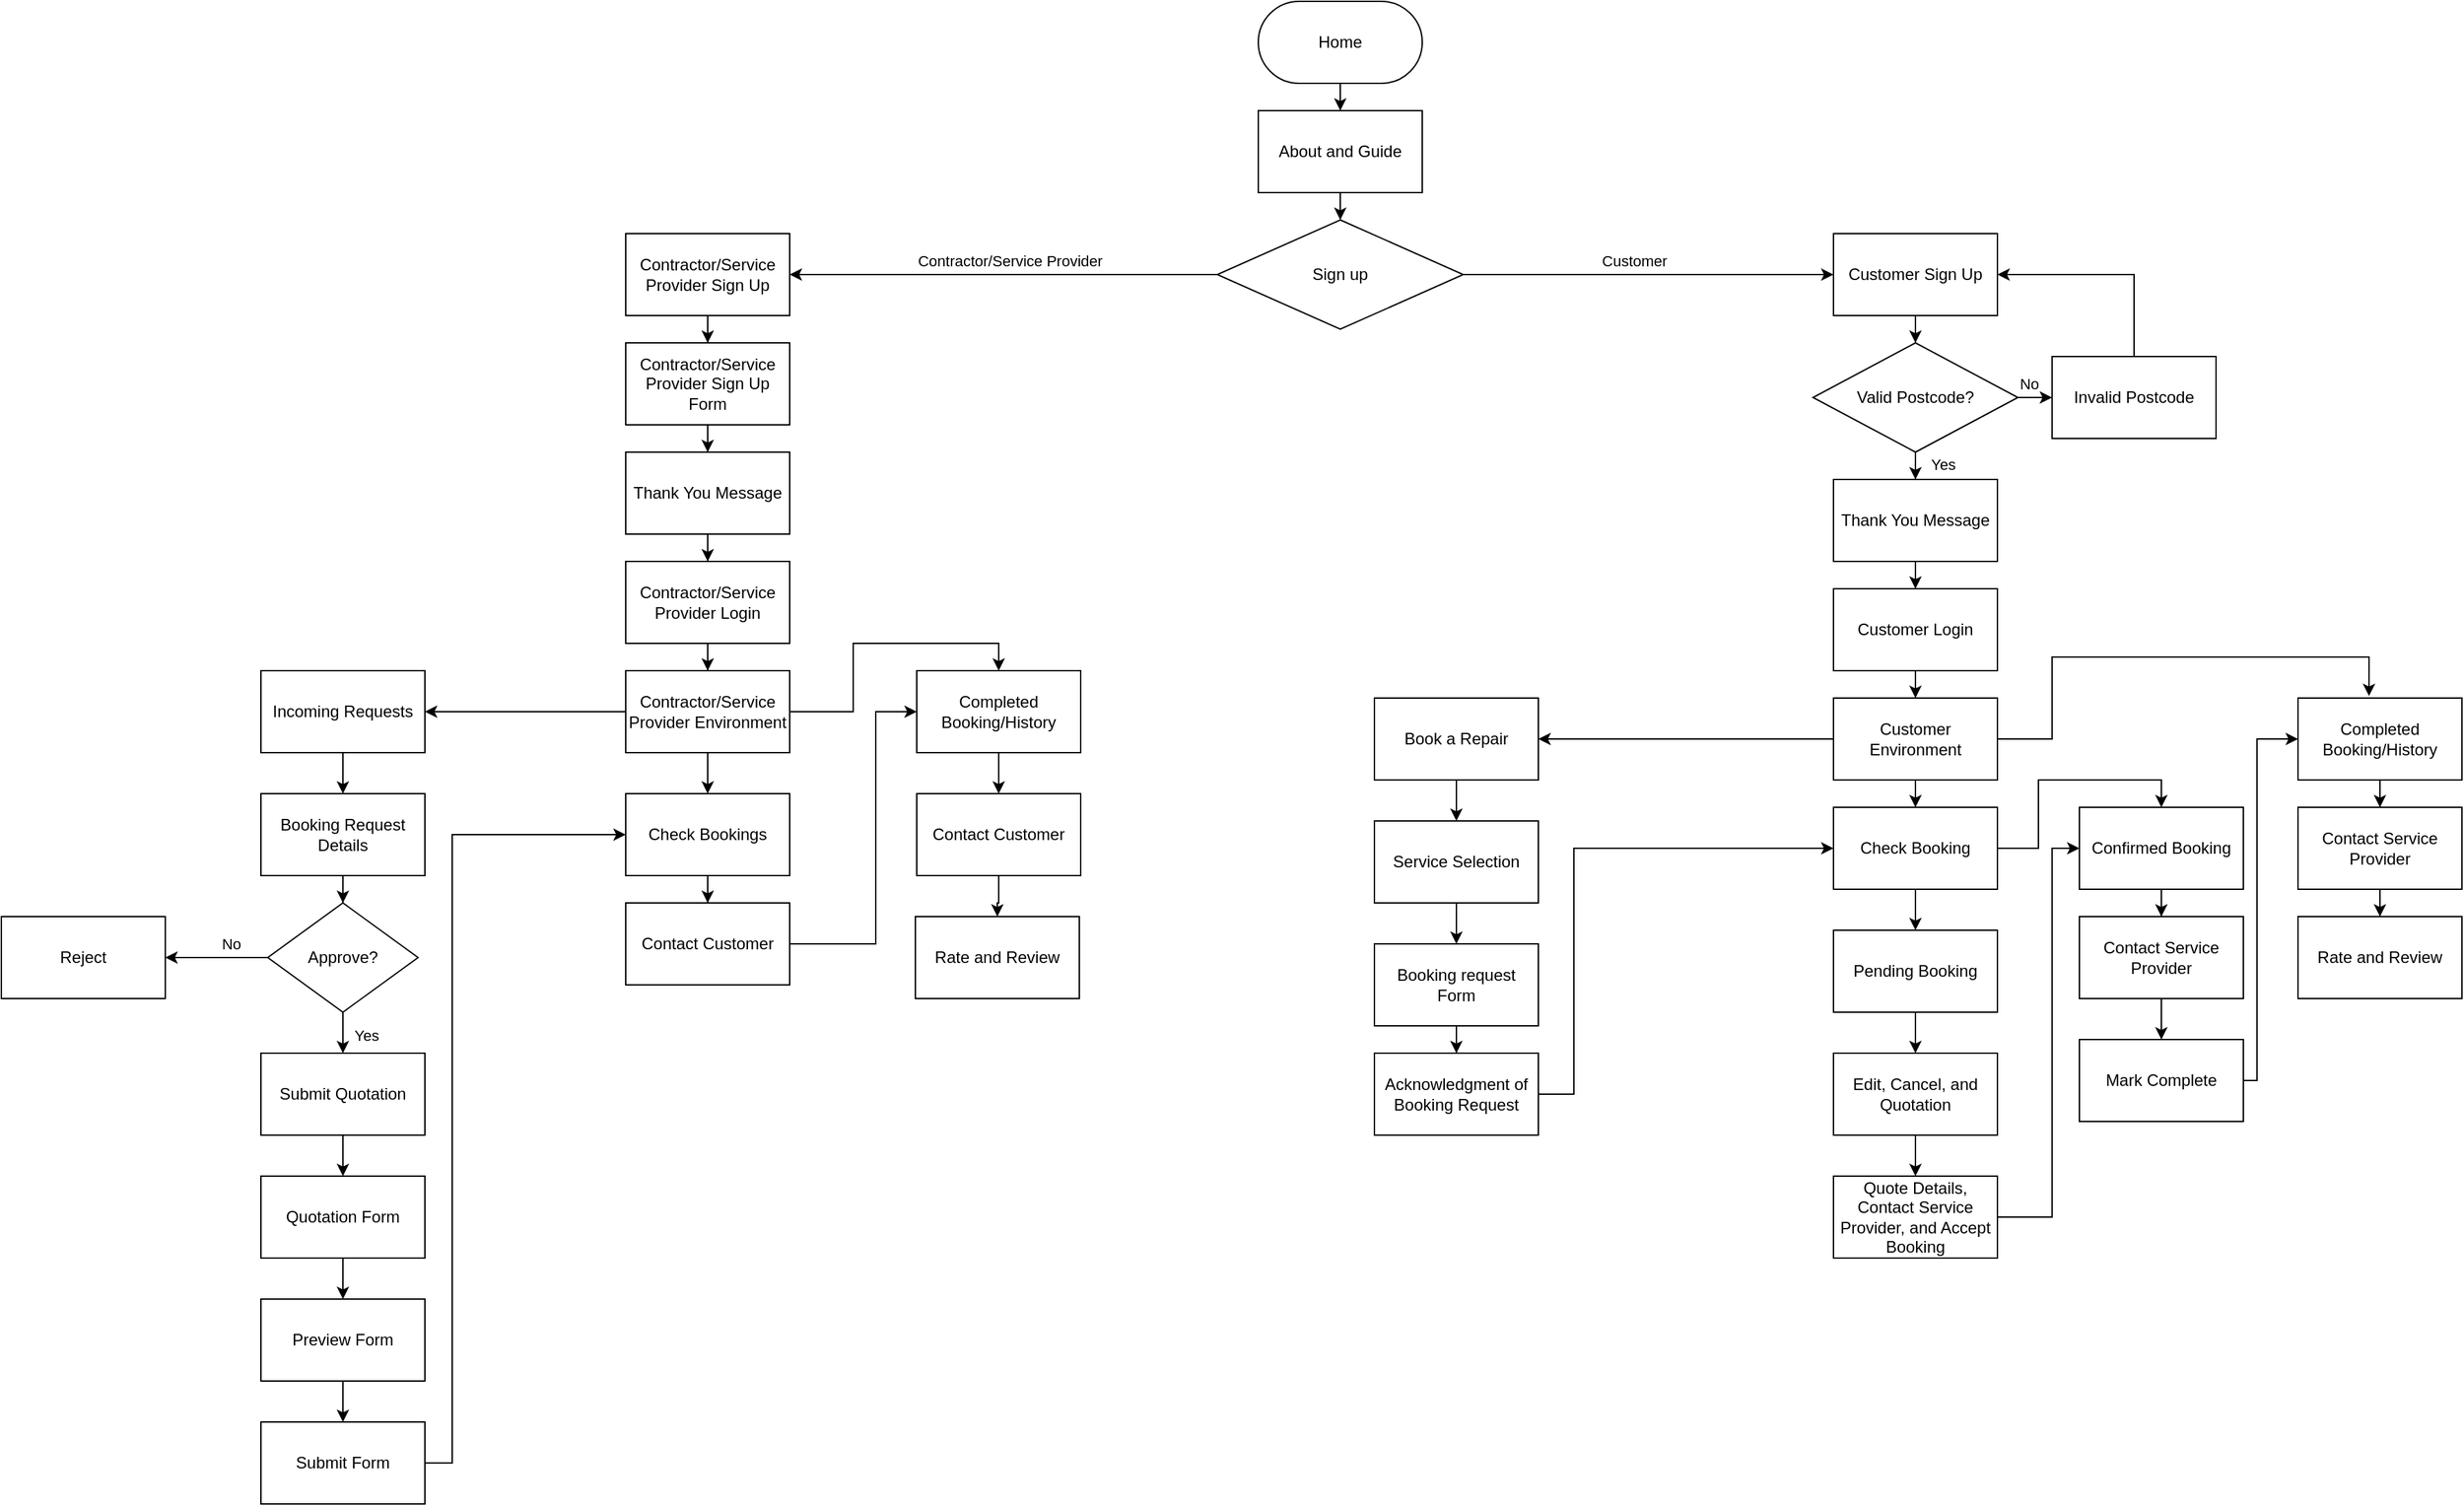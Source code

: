 <mxfile version="22.0.4" type="github">
  <diagram name="Page-1" id="cxr4IXXQh9mtF4aa7LyZ">
    <mxGraphModel dx="4102" dy="1460" grid="1" gridSize="10" guides="1" tooltips="1" connect="1" arrows="1" fold="1" page="1" pageScale="1" pageWidth="1169" pageHeight="827" math="0" shadow="0">
      <root>
        <mxCell id="0" />
        <mxCell id="1" parent="0" />
        <mxCell id="fTW8L56yJX8OQJh3ZYJy-2" value="Home" style="rounded=1;whiteSpace=wrap;html=1;arcSize=50;" vertex="1" parent="1">
          <mxGeometry x="510" y="20" width="120" height="60" as="geometry" />
        </mxCell>
        <mxCell id="fTW8L56yJX8OQJh3ZYJy-3" value="About and Guide" style="rounded=0;whiteSpace=wrap;html=1;" vertex="1" parent="1">
          <mxGeometry x="510" y="100" width="120" height="60" as="geometry" />
        </mxCell>
        <mxCell id="fTW8L56yJX8OQJh3ZYJy-4" value="Sign up" style="rhombus;whiteSpace=wrap;html=1;" vertex="1" parent="1">
          <mxGeometry x="480" y="180" width="180" height="80" as="geometry" />
        </mxCell>
        <mxCell id="fTW8L56yJX8OQJh3ZYJy-14" value="" style="edgeStyle=orthogonalEdgeStyle;rounded=0;orthogonalLoop=1;jettySize=auto;html=1;" edge="1" parent="1" source="fTW8L56yJX8OQJh3ZYJy-5" target="fTW8L56yJX8OQJh3ZYJy-13">
          <mxGeometry relative="1" as="geometry" />
        </mxCell>
        <mxCell id="fTW8L56yJX8OQJh3ZYJy-5" value="Customer Sign Up" style="rounded=0;whiteSpace=wrap;html=1;" vertex="1" parent="1">
          <mxGeometry x="931" y="190" width="120" height="60" as="geometry" />
        </mxCell>
        <mxCell id="fTW8L56yJX8OQJh3ZYJy-59" value="" style="edgeStyle=orthogonalEdgeStyle;rounded=0;orthogonalLoop=1;jettySize=auto;html=1;" edge="1" parent="1" source="fTW8L56yJX8OQJh3ZYJy-6" target="fTW8L56yJX8OQJh3ZYJy-58">
          <mxGeometry relative="1" as="geometry" />
        </mxCell>
        <mxCell id="fTW8L56yJX8OQJh3ZYJy-6" value="Contractor/Service Provider Sign Up" style="rounded=0;whiteSpace=wrap;html=1;" vertex="1" parent="1">
          <mxGeometry x="47" y="190" width="120" height="60" as="geometry" />
        </mxCell>
        <mxCell id="fTW8L56yJX8OQJh3ZYJy-7" value="" style="endArrow=classic;html=1;rounded=0;entryX=0.5;entryY=0;entryDx=0;entryDy=0;exitX=0.5;exitY=1;exitDx=0;exitDy=0;" edge="1" parent="1" source="fTW8L56yJX8OQJh3ZYJy-2" target="fTW8L56yJX8OQJh3ZYJy-3">
          <mxGeometry width="50" height="50" relative="1" as="geometry">
            <mxPoint x="380" y="130" as="sourcePoint" />
            <mxPoint x="430" y="80" as="targetPoint" />
          </mxGeometry>
        </mxCell>
        <mxCell id="fTW8L56yJX8OQJh3ZYJy-8" value="" style="endArrow=classic;html=1;rounded=0;entryX=0.5;entryY=0;entryDx=0;entryDy=0;exitX=0.5;exitY=1;exitDx=0;exitDy=0;" edge="1" parent="1" source="fTW8L56yJX8OQJh3ZYJy-3" target="fTW8L56yJX8OQJh3ZYJy-4">
          <mxGeometry width="50" height="50" relative="1" as="geometry">
            <mxPoint x="580" y="90" as="sourcePoint" />
            <mxPoint x="580" y="110" as="targetPoint" />
          </mxGeometry>
        </mxCell>
        <mxCell id="fTW8L56yJX8OQJh3ZYJy-9" value="" style="endArrow=classic;html=1;rounded=0;entryX=0;entryY=0.5;entryDx=0;entryDy=0;exitX=1;exitY=0.5;exitDx=0;exitDy=0;" edge="1" parent="1" source="fTW8L56yJX8OQJh3ZYJy-4" target="fTW8L56yJX8OQJh3ZYJy-5">
          <mxGeometry width="50" height="50" relative="1" as="geometry">
            <mxPoint x="801" y="220" as="sourcePoint" />
            <mxPoint x="791" y="190" as="targetPoint" />
          </mxGeometry>
        </mxCell>
        <mxCell id="fTW8L56yJX8OQJh3ZYJy-10" value="Customer" style="edgeLabel;html=1;align=center;verticalAlign=middle;resizable=0;points=[];" vertex="1" connectable="0" parent="fTW8L56yJX8OQJh3ZYJy-9">
          <mxGeometry x="-0.047" y="1" relative="1" as="geometry">
            <mxPoint x="-4" y="-9" as="offset" />
          </mxGeometry>
        </mxCell>
        <mxCell id="fTW8L56yJX8OQJh3ZYJy-11" value="" style="endArrow=classic;html=1;rounded=0;entryX=1;entryY=0.5;entryDx=0;entryDy=0;exitX=0;exitY=0.5;exitDx=0;exitDy=0;" edge="1" parent="1" source="fTW8L56yJX8OQJh3ZYJy-4" target="fTW8L56yJX8OQJh3ZYJy-6">
          <mxGeometry width="50" height="50" relative="1" as="geometry">
            <mxPoint x="220" y="220" as="sourcePoint" />
            <mxPoint x="180" y="160" as="targetPoint" />
          </mxGeometry>
        </mxCell>
        <mxCell id="fTW8L56yJX8OQJh3ZYJy-12" value="Contractor/Service Provider" style="edgeLabel;html=1;align=center;verticalAlign=middle;resizable=0;points=[];" vertex="1" connectable="0" parent="fTW8L56yJX8OQJh3ZYJy-11">
          <mxGeometry x="0.004" relative="1" as="geometry">
            <mxPoint x="5" y="-10" as="offset" />
          </mxGeometry>
        </mxCell>
        <mxCell id="fTW8L56yJX8OQJh3ZYJy-16" value="" style="edgeStyle=orthogonalEdgeStyle;rounded=0;orthogonalLoop=1;jettySize=auto;html=1;" edge="1" parent="1" source="fTW8L56yJX8OQJh3ZYJy-13" target="fTW8L56yJX8OQJh3ZYJy-15">
          <mxGeometry relative="1" as="geometry" />
        </mxCell>
        <mxCell id="fTW8L56yJX8OQJh3ZYJy-18" value="No" style="edgeLabel;html=1;align=center;verticalAlign=middle;resizable=0;points=[];" vertex="1" connectable="0" parent="fTW8L56yJX8OQJh3ZYJy-16">
          <mxGeometry x="0.362" relative="1" as="geometry">
            <mxPoint y="-10" as="offset" />
          </mxGeometry>
        </mxCell>
        <mxCell id="fTW8L56yJX8OQJh3ZYJy-20" value="" style="edgeStyle=orthogonalEdgeStyle;rounded=0;orthogonalLoop=1;jettySize=auto;html=1;" edge="1" parent="1" source="fTW8L56yJX8OQJh3ZYJy-13" target="fTW8L56yJX8OQJh3ZYJy-19">
          <mxGeometry relative="1" as="geometry" />
        </mxCell>
        <mxCell id="fTW8L56yJX8OQJh3ZYJy-21" value="Yes" style="edgeLabel;html=1;align=center;verticalAlign=middle;resizable=0;points=[];" vertex="1" connectable="0" parent="fTW8L56yJX8OQJh3ZYJy-20">
          <mxGeometry x="0.641" y="-1" relative="1" as="geometry">
            <mxPoint x="21" as="offset" />
          </mxGeometry>
        </mxCell>
        <mxCell id="fTW8L56yJX8OQJh3ZYJy-13" value="Valid Postcode?" style="rhombus;whiteSpace=wrap;html=1;" vertex="1" parent="1">
          <mxGeometry x="916" y="270" width="150" height="80" as="geometry" />
        </mxCell>
        <mxCell id="fTW8L56yJX8OQJh3ZYJy-15" value="Invalid Postcode" style="rounded=0;whiteSpace=wrap;html=1;" vertex="1" parent="1">
          <mxGeometry x="1091" y="280" width="120" height="60" as="geometry" />
        </mxCell>
        <mxCell id="fTW8L56yJX8OQJh3ZYJy-17" value="" style="endArrow=classic;html=1;rounded=0;entryX=1;entryY=0.5;entryDx=0;entryDy=0;exitX=0.5;exitY=0;exitDx=0;exitDy=0;" edge="1" parent="1" source="fTW8L56yJX8OQJh3ZYJy-15" target="fTW8L56yJX8OQJh3ZYJy-5">
          <mxGeometry width="50" height="50" relative="1" as="geometry">
            <mxPoint x="1081" y="260" as="sourcePoint" />
            <mxPoint x="1131" y="210" as="targetPoint" />
            <Array as="points">
              <mxPoint x="1151" y="220" />
            </Array>
          </mxGeometry>
        </mxCell>
        <mxCell id="fTW8L56yJX8OQJh3ZYJy-23" value="" style="edgeStyle=orthogonalEdgeStyle;rounded=0;orthogonalLoop=1;jettySize=auto;html=1;" edge="1" parent="1" source="fTW8L56yJX8OQJh3ZYJy-19" target="fTW8L56yJX8OQJh3ZYJy-22">
          <mxGeometry relative="1" as="geometry" />
        </mxCell>
        <mxCell id="fTW8L56yJX8OQJh3ZYJy-19" value="Thank You Message" style="rounded=0;whiteSpace=wrap;html=1;" vertex="1" parent="1">
          <mxGeometry x="931" y="370" width="120" height="60" as="geometry" />
        </mxCell>
        <mxCell id="fTW8L56yJX8OQJh3ZYJy-25" value="" style="edgeStyle=orthogonalEdgeStyle;rounded=0;orthogonalLoop=1;jettySize=auto;html=1;" edge="1" parent="1" source="fTW8L56yJX8OQJh3ZYJy-22" target="fTW8L56yJX8OQJh3ZYJy-24">
          <mxGeometry relative="1" as="geometry" />
        </mxCell>
        <mxCell id="fTW8L56yJX8OQJh3ZYJy-22" value="Customer Login" style="rounded=0;whiteSpace=wrap;html=1;" vertex="1" parent="1">
          <mxGeometry x="931" y="450" width="120" height="60" as="geometry" />
        </mxCell>
        <mxCell id="fTW8L56yJX8OQJh3ZYJy-29" value="" style="edgeStyle=orthogonalEdgeStyle;rounded=0;orthogonalLoop=1;jettySize=auto;html=1;entryX=0.433;entryY=-0.024;entryDx=0;entryDy=0;entryPerimeter=0;" edge="1" parent="1" source="fTW8L56yJX8OQJh3ZYJy-24" target="fTW8L56yJX8OQJh3ZYJy-28">
          <mxGeometry relative="1" as="geometry">
            <Array as="points">
              <mxPoint x="1091" y="560" />
              <mxPoint x="1091" y="500" />
              <mxPoint x="1323" y="500" />
            </Array>
          </mxGeometry>
        </mxCell>
        <mxCell id="fTW8L56yJX8OQJh3ZYJy-30" value="" style="edgeStyle=orthogonalEdgeStyle;rounded=0;orthogonalLoop=1;jettySize=auto;html=1;" edge="1" parent="1" source="fTW8L56yJX8OQJh3ZYJy-24" target="fTW8L56yJX8OQJh3ZYJy-27">
          <mxGeometry relative="1" as="geometry" />
        </mxCell>
        <mxCell id="fTW8L56yJX8OQJh3ZYJy-31" value="" style="edgeStyle=orthogonalEdgeStyle;rounded=0;orthogonalLoop=1;jettySize=auto;html=1;" edge="1" parent="1" source="fTW8L56yJX8OQJh3ZYJy-24" target="fTW8L56yJX8OQJh3ZYJy-26">
          <mxGeometry relative="1" as="geometry" />
        </mxCell>
        <mxCell id="fTW8L56yJX8OQJh3ZYJy-24" value="Customer Environment" style="rounded=0;whiteSpace=wrap;html=1;" vertex="1" parent="1">
          <mxGeometry x="931" y="530" width="120" height="60" as="geometry" />
        </mxCell>
        <mxCell id="fTW8L56yJX8OQJh3ZYJy-34" value="" style="edgeStyle=orthogonalEdgeStyle;rounded=0;orthogonalLoop=1;jettySize=auto;html=1;" edge="1" parent="1" source="fTW8L56yJX8OQJh3ZYJy-26" target="fTW8L56yJX8OQJh3ZYJy-32">
          <mxGeometry relative="1" as="geometry" />
        </mxCell>
        <mxCell id="fTW8L56yJX8OQJh3ZYJy-26" value="Book a Repair" style="rounded=0;whiteSpace=wrap;html=1;" vertex="1" parent="1">
          <mxGeometry x="595" y="530" width="120" height="60" as="geometry" />
        </mxCell>
        <mxCell id="fTW8L56yJX8OQJh3ZYJy-40" value="" style="edgeStyle=orthogonalEdgeStyle;rounded=0;orthogonalLoop=1;jettySize=auto;html=1;entryX=0.5;entryY=0;entryDx=0;entryDy=0;" edge="1" parent="1" source="fTW8L56yJX8OQJh3ZYJy-27" target="fTW8L56yJX8OQJh3ZYJy-39">
          <mxGeometry relative="1" as="geometry" />
        </mxCell>
        <mxCell id="fTW8L56yJX8OQJh3ZYJy-41" value="" style="edgeStyle=orthogonalEdgeStyle;rounded=0;orthogonalLoop=1;jettySize=auto;html=1;" edge="1" parent="1" source="fTW8L56yJX8OQJh3ZYJy-27" target="fTW8L56yJX8OQJh3ZYJy-38">
          <mxGeometry relative="1" as="geometry" />
        </mxCell>
        <mxCell id="fTW8L56yJX8OQJh3ZYJy-27" value="Check Booking" style="rounded=0;whiteSpace=wrap;html=1;" vertex="1" parent="1">
          <mxGeometry x="931" y="610" width="120" height="60" as="geometry" />
        </mxCell>
        <mxCell id="fTW8L56yJX8OQJh3ZYJy-53" value="" style="edgeStyle=orthogonalEdgeStyle;rounded=0;orthogonalLoop=1;jettySize=auto;html=1;" edge="1" parent="1" source="fTW8L56yJX8OQJh3ZYJy-28" target="fTW8L56yJX8OQJh3ZYJy-50">
          <mxGeometry relative="1" as="geometry" />
        </mxCell>
        <mxCell id="fTW8L56yJX8OQJh3ZYJy-28" value="Completed Booking/History" style="rounded=0;whiteSpace=wrap;html=1;" vertex="1" parent="1">
          <mxGeometry x="1271" y="530" width="120" height="60" as="geometry" />
        </mxCell>
        <mxCell id="fTW8L56yJX8OQJh3ZYJy-35" value="" style="edgeStyle=orthogonalEdgeStyle;rounded=0;orthogonalLoop=1;jettySize=auto;html=1;" edge="1" parent="1" source="fTW8L56yJX8OQJh3ZYJy-32" target="fTW8L56yJX8OQJh3ZYJy-33">
          <mxGeometry relative="1" as="geometry" />
        </mxCell>
        <mxCell id="fTW8L56yJX8OQJh3ZYJy-32" value="Service Selection" style="rounded=0;whiteSpace=wrap;html=1;" vertex="1" parent="1">
          <mxGeometry x="595" y="620" width="120" height="60" as="geometry" />
        </mxCell>
        <mxCell id="fTW8L56yJX8OQJh3ZYJy-37" value="" style="edgeStyle=orthogonalEdgeStyle;rounded=0;orthogonalLoop=1;jettySize=auto;html=1;" edge="1" parent="1" source="fTW8L56yJX8OQJh3ZYJy-33" target="fTW8L56yJX8OQJh3ZYJy-36">
          <mxGeometry relative="1" as="geometry" />
        </mxCell>
        <mxCell id="fTW8L56yJX8OQJh3ZYJy-33" value="Booking request Form" style="rounded=0;whiteSpace=wrap;html=1;" vertex="1" parent="1">
          <mxGeometry x="595" y="710" width="120" height="60" as="geometry" />
        </mxCell>
        <mxCell id="fTW8L56yJX8OQJh3ZYJy-36" value="Acknowledgment of Booking Request" style="rounded=0;whiteSpace=wrap;html=1;" vertex="1" parent="1">
          <mxGeometry x="595" y="790" width="120" height="60" as="geometry" />
        </mxCell>
        <mxCell id="fTW8L56yJX8OQJh3ZYJy-47" value="" style="edgeStyle=orthogonalEdgeStyle;rounded=0;orthogonalLoop=1;jettySize=auto;html=1;" edge="1" parent="1" source="fTW8L56yJX8OQJh3ZYJy-38" target="fTW8L56yJX8OQJh3ZYJy-46">
          <mxGeometry relative="1" as="geometry" />
        </mxCell>
        <mxCell id="fTW8L56yJX8OQJh3ZYJy-38" value="Pending Booking" style="rounded=0;whiteSpace=wrap;html=1;" vertex="1" parent="1">
          <mxGeometry x="931" y="700" width="120" height="60" as="geometry" />
        </mxCell>
        <mxCell id="fTW8L56yJX8OQJh3ZYJy-43" value="" style="edgeStyle=orthogonalEdgeStyle;rounded=0;orthogonalLoop=1;jettySize=auto;html=1;" edge="1" parent="1" source="fTW8L56yJX8OQJh3ZYJy-39" target="fTW8L56yJX8OQJh3ZYJy-42">
          <mxGeometry relative="1" as="geometry" />
        </mxCell>
        <mxCell id="fTW8L56yJX8OQJh3ZYJy-39" value="Confirmed Booking" style="rounded=0;whiteSpace=wrap;html=1;" vertex="1" parent="1">
          <mxGeometry x="1111" y="610" width="120" height="60" as="geometry" />
        </mxCell>
        <mxCell id="fTW8L56yJX8OQJh3ZYJy-45" value="" style="edgeStyle=orthogonalEdgeStyle;rounded=0;orthogonalLoop=1;jettySize=auto;html=1;" edge="1" parent="1" source="fTW8L56yJX8OQJh3ZYJy-42" target="fTW8L56yJX8OQJh3ZYJy-44">
          <mxGeometry relative="1" as="geometry" />
        </mxCell>
        <mxCell id="fTW8L56yJX8OQJh3ZYJy-42" value="Contact Service Provider" style="rounded=0;whiteSpace=wrap;html=1;" vertex="1" parent="1">
          <mxGeometry x="1111" y="690" width="120" height="60" as="geometry" />
        </mxCell>
        <mxCell id="fTW8L56yJX8OQJh3ZYJy-44" value="Mark Complete" style="rounded=0;whiteSpace=wrap;html=1;" vertex="1" parent="1">
          <mxGeometry x="1111" y="780" width="120" height="60" as="geometry" />
        </mxCell>
        <mxCell id="fTW8L56yJX8OQJh3ZYJy-49" value="" style="edgeStyle=orthogonalEdgeStyle;rounded=0;orthogonalLoop=1;jettySize=auto;html=1;" edge="1" parent="1" source="fTW8L56yJX8OQJh3ZYJy-46" target="fTW8L56yJX8OQJh3ZYJy-48">
          <mxGeometry relative="1" as="geometry" />
        </mxCell>
        <mxCell id="fTW8L56yJX8OQJh3ZYJy-46" value="Edit, Cancel, and Quotation" style="rounded=0;whiteSpace=wrap;html=1;" vertex="1" parent="1">
          <mxGeometry x="931" y="790" width="120" height="60" as="geometry" />
        </mxCell>
        <mxCell id="fTW8L56yJX8OQJh3ZYJy-48" value="Quote Details, Contact Service Provider, and Accept Booking" style="rounded=0;whiteSpace=wrap;html=1;" vertex="1" parent="1">
          <mxGeometry x="931" y="880" width="120" height="60" as="geometry" />
        </mxCell>
        <mxCell id="fTW8L56yJX8OQJh3ZYJy-54" value="" style="edgeStyle=orthogonalEdgeStyle;rounded=0;orthogonalLoop=1;jettySize=auto;html=1;" edge="1" parent="1" source="fTW8L56yJX8OQJh3ZYJy-50" target="fTW8L56yJX8OQJh3ZYJy-51">
          <mxGeometry relative="1" as="geometry" />
        </mxCell>
        <mxCell id="fTW8L56yJX8OQJh3ZYJy-50" value="Contact Service Provider" style="rounded=0;whiteSpace=wrap;html=1;" vertex="1" parent="1">
          <mxGeometry x="1271" y="610" width="120" height="60" as="geometry" />
        </mxCell>
        <mxCell id="fTW8L56yJX8OQJh3ZYJy-51" value="Rate and Review" style="rounded=0;whiteSpace=wrap;html=1;" vertex="1" parent="1">
          <mxGeometry x="1271" y="690" width="120" height="60" as="geometry" />
        </mxCell>
        <mxCell id="fTW8L56yJX8OQJh3ZYJy-55" value="" style="endArrow=classic;html=1;rounded=0;entryX=0;entryY=0.5;entryDx=0;entryDy=0;exitX=1;exitY=0.5;exitDx=0;exitDy=0;" edge="1" parent="1" source="fTW8L56yJX8OQJh3ZYJy-36" target="fTW8L56yJX8OQJh3ZYJy-27">
          <mxGeometry width="50" height="50" relative="1" as="geometry">
            <mxPoint x="761" y="810" as="sourcePoint" />
            <mxPoint x="811" y="760" as="targetPoint" />
            <Array as="points">
              <mxPoint x="741" y="820" />
              <mxPoint x="741" y="640" />
            </Array>
          </mxGeometry>
        </mxCell>
        <mxCell id="fTW8L56yJX8OQJh3ZYJy-56" value="" style="endArrow=classic;html=1;rounded=0;entryX=0;entryY=0.5;entryDx=0;entryDy=0;exitX=1;exitY=0.5;exitDx=0;exitDy=0;" edge="1" parent="1" source="fTW8L56yJX8OQJh3ZYJy-48" target="fTW8L56yJX8OQJh3ZYJy-39">
          <mxGeometry width="50" height="50" relative="1" as="geometry">
            <mxPoint x="781" y="950" as="sourcePoint" />
            <mxPoint x="831" y="900" as="targetPoint" />
            <Array as="points">
              <mxPoint x="1091" y="910" />
              <mxPoint x="1091" y="640" />
            </Array>
          </mxGeometry>
        </mxCell>
        <mxCell id="fTW8L56yJX8OQJh3ZYJy-57" value="" style="endArrow=classic;html=1;rounded=0;exitX=1;exitY=0.5;exitDx=0;exitDy=0;entryX=0;entryY=0.5;entryDx=0;entryDy=0;" edge="1" parent="1" source="fTW8L56yJX8OQJh3ZYJy-44" target="fTW8L56yJX8OQJh3ZYJy-28">
          <mxGeometry width="50" height="50" relative="1" as="geometry">
            <mxPoint x="1201" y="860" as="sourcePoint" />
            <mxPoint x="1251" y="810" as="targetPoint" />
            <Array as="points">
              <mxPoint x="1241" y="810" />
              <mxPoint x="1241" y="560" />
            </Array>
          </mxGeometry>
        </mxCell>
        <mxCell id="fTW8L56yJX8OQJh3ZYJy-61" value="" style="edgeStyle=orthogonalEdgeStyle;rounded=0;orthogonalLoop=1;jettySize=auto;html=1;" edge="1" parent="1" source="fTW8L56yJX8OQJh3ZYJy-58" target="fTW8L56yJX8OQJh3ZYJy-60">
          <mxGeometry relative="1" as="geometry" />
        </mxCell>
        <mxCell id="fTW8L56yJX8OQJh3ZYJy-58" value="Contractor/Service Provider Sign Up Form" style="rounded=0;whiteSpace=wrap;html=1;" vertex="1" parent="1">
          <mxGeometry x="47" y="270" width="120" height="60" as="geometry" />
        </mxCell>
        <mxCell id="fTW8L56yJX8OQJh3ZYJy-63" value="" style="edgeStyle=orthogonalEdgeStyle;rounded=0;orthogonalLoop=1;jettySize=auto;html=1;" edge="1" parent="1" source="fTW8L56yJX8OQJh3ZYJy-60" target="fTW8L56yJX8OQJh3ZYJy-62">
          <mxGeometry relative="1" as="geometry" />
        </mxCell>
        <mxCell id="fTW8L56yJX8OQJh3ZYJy-60" value="Thank You Message" style="rounded=0;whiteSpace=wrap;html=1;" vertex="1" parent="1">
          <mxGeometry x="47" y="350" width="120" height="60" as="geometry" />
        </mxCell>
        <mxCell id="fTW8L56yJX8OQJh3ZYJy-65" value="" style="edgeStyle=orthogonalEdgeStyle;rounded=0;orthogonalLoop=1;jettySize=auto;html=1;" edge="1" parent="1" source="fTW8L56yJX8OQJh3ZYJy-62" target="fTW8L56yJX8OQJh3ZYJy-64">
          <mxGeometry relative="1" as="geometry" />
        </mxCell>
        <mxCell id="fTW8L56yJX8OQJh3ZYJy-62" value="Contractor/Service Provider Login" style="rounded=0;whiteSpace=wrap;html=1;" vertex="1" parent="1">
          <mxGeometry x="47" y="430" width="120" height="60" as="geometry" />
        </mxCell>
        <mxCell id="fTW8L56yJX8OQJh3ZYJy-67" value="" style="edgeStyle=orthogonalEdgeStyle;rounded=0;orthogonalLoop=1;jettySize=auto;html=1;" edge="1" parent="1" source="fTW8L56yJX8OQJh3ZYJy-64" target="fTW8L56yJX8OQJh3ZYJy-66">
          <mxGeometry relative="1" as="geometry" />
        </mxCell>
        <mxCell id="fTW8L56yJX8OQJh3ZYJy-69" value="" style="edgeStyle=orthogonalEdgeStyle;rounded=0;orthogonalLoop=1;jettySize=auto;html=1;entryX=0.5;entryY=0;entryDx=0;entryDy=0;" edge="1" parent="1" source="fTW8L56yJX8OQJh3ZYJy-64" target="fTW8L56yJX8OQJh3ZYJy-68">
          <mxGeometry relative="1" as="geometry" />
        </mxCell>
        <mxCell id="fTW8L56yJX8OQJh3ZYJy-71" value="" style="edgeStyle=orthogonalEdgeStyle;rounded=0;orthogonalLoop=1;jettySize=auto;html=1;" edge="1" parent="1" source="fTW8L56yJX8OQJh3ZYJy-64" target="fTW8L56yJX8OQJh3ZYJy-70">
          <mxGeometry relative="1" as="geometry" />
        </mxCell>
        <mxCell id="fTW8L56yJX8OQJh3ZYJy-64" value="Contractor/Service Provider Environment" style="rounded=0;whiteSpace=wrap;html=1;" vertex="1" parent="1">
          <mxGeometry x="47" y="510" width="120" height="60" as="geometry" />
        </mxCell>
        <mxCell id="fTW8L56yJX8OQJh3ZYJy-73" value="" style="edgeStyle=orthogonalEdgeStyle;rounded=0;orthogonalLoop=1;jettySize=auto;html=1;" edge="1" parent="1" source="fTW8L56yJX8OQJh3ZYJy-66" target="fTW8L56yJX8OQJh3ZYJy-72">
          <mxGeometry relative="1" as="geometry" />
        </mxCell>
        <mxCell id="fTW8L56yJX8OQJh3ZYJy-66" value="Incoming Requests" style="rounded=0;whiteSpace=wrap;html=1;" vertex="1" parent="1">
          <mxGeometry x="-220" y="510" width="120" height="60" as="geometry" />
        </mxCell>
        <mxCell id="fTW8L56yJX8OQJh3ZYJy-93" value="" style="edgeStyle=orthogonalEdgeStyle;rounded=0;orthogonalLoop=1;jettySize=auto;html=1;" edge="1" parent="1" source="fTW8L56yJX8OQJh3ZYJy-68" target="fTW8L56yJX8OQJh3ZYJy-92">
          <mxGeometry relative="1" as="geometry" />
        </mxCell>
        <mxCell id="fTW8L56yJX8OQJh3ZYJy-68" value="Completed Booking/History" style="rounded=0;whiteSpace=wrap;html=1;" vertex="1" parent="1">
          <mxGeometry x="260" y="510" width="120" height="60" as="geometry" />
        </mxCell>
        <mxCell id="fTW8L56yJX8OQJh3ZYJy-90" value="" style="edgeStyle=orthogonalEdgeStyle;rounded=0;orthogonalLoop=1;jettySize=auto;html=1;" edge="1" parent="1" source="fTW8L56yJX8OQJh3ZYJy-70" target="fTW8L56yJX8OQJh3ZYJy-89">
          <mxGeometry relative="1" as="geometry" />
        </mxCell>
        <mxCell id="fTW8L56yJX8OQJh3ZYJy-70" value="Check Bookings" style="rounded=0;whiteSpace=wrap;html=1;" vertex="1" parent="1">
          <mxGeometry x="47" y="600" width="120" height="60" as="geometry" />
        </mxCell>
        <mxCell id="fTW8L56yJX8OQJh3ZYJy-75" value="" style="edgeStyle=orthogonalEdgeStyle;rounded=0;orthogonalLoop=1;jettySize=auto;html=1;" edge="1" parent="1" source="fTW8L56yJX8OQJh3ZYJy-72" target="fTW8L56yJX8OQJh3ZYJy-74">
          <mxGeometry relative="1" as="geometry" />
        </mxCell>
        <mxCell id="fTW8L56yJX8OQJh3ZYJy-72" value="Booking Request Details" style="rounded=0;whiteSpace=wrap;html=1;" vertex="1" parent="1">
          <mxGeometry x="-220" y="600" width="120" height="60" as="geometry" />
        </mxCell>
        <mxCell id="fTW8L56yJX8OQJh3ZYJy-77" value="" style="edgeStyle=orthogonalEdgeStyle;rounded=0;orthogonalLoop=1;jettySize=auto;html=1;" edge="1" parent="1" source="fTW8L56yJX8OQJh3ZYJy-74" target="fTW8L56yJX8OQJh3ZYJy-76">
          <mxGeometry relative="1" as="geometry" />
        </mxCell>
        <mxCell id="fTW8L56yJX8OQJh3ZYJy-81" value="No" style="edgeLabel;html=1;align=center;verticalAlign=middle;resizable=0;points=[];" vertex="1" connectable="0" parent="fTW8L56yJX8OQJh3ZYJy-77">
          <mxGeometry x="-0.261" y="1" relative="1" as="geometry">
            <mxPoint y="-11" as="offset" />
          </mxGeometry>
        </mxCell>
        <mxCell id="fTW8L56yJX8OQJh3ZYJy-80" value="" style="edgeStyle=orthogonalEdgeStyle;rounded=0;orthogonalLoop=1;jettySize=auto;html=1;" edge="1" parent="1" source="fTW8L56yJX8OQJh3ZYJy-74" target="fTW8L56yJX8OQJh3ZYJy-79">
          <mxGeometry relative="1" as="geometry" />
        </mxCell>
        <mxCell id="fTW8L56yJX8OQJh3ZYJy-82" value="Yes" style="edgeLabel;html=1;align=center;verticalAlign=middle;resizable=0;points=[];" vertex="1" connectable="0" parent="fTW8L56yJX8OQJh3ZYJy-80">
          <mxGeometry x="-0.133" y="-1" relative="1" as="geometry">
            <mxPoint x="16" y="-2" as="offset" />
          </mxGeometry>
        </mxCell>
        <mxCell id="fTW8L56yJX8OQJh3ZYJy-74" value="Approve?" style="rhombus;whiteSpace=wrap;html=1;" vertex="1" parent="1">
          <mxGeometry x="-215" y="680" width="110" height="80" as="geometry" />
        </mxCell>
        <mxCell id="fTW8L56yJX8OQJh3ZYJy-76" value="Reject" style="whiteSpace=wrap;html=1;" vertex="1" parent="1">
          <mxGeometry x="-410" y="690" width="120" height="60" as="geometry" />
        </mxCell>
        <mxCell id="fTW8L56yJX8OQJh3ZYJy-84" value="" style="edgeStyle=orthogonalEdgeStyle;rounded=0;orthogonalLoop=1;jettySize=auto;html=1;" edge="1" parent="1" source="fTW8L56yJX8OQJh3ZYJy-79" target="fTW8L56yJX8OQJh3ZYJy-83">
          <mxGeometry relative="1" as="geometry" />
        </mxCell>
        <mxCell id="fTW8L56yJX8OQJh3ZYJy-79" value="Submit Quotation" style="whiteSpace=wrap;html=1;" vertex="1" parent="1">
          <mxGeometry x="-220" y="790" width="120" height="60" as="geometry" />
        </mxCell>
        <mxCell id="fTW8L56yJX8OQJh3ZYJy-86" value="" style="edgeStyle=orthogonalEdgeStyle;rounded=0;orthogonalLoop=1;jettySize=auto;html=1;" edge="1" parent="1" source="fTW8L56yJX8OQJh3ZYJy-83" target="fTW8L56yJX8OQJh3ZYJy-85">
          <mxGeometry relative="1" as="geometry" />
        </mxCell>
        <mxCell id="fTW8L56yJX8OQJh3ZYJy-83" value="Quotation Form" style="whiteSpace=wrap;html=1;" vertex="1" parent="1">
          <mxGeometry x="-220" y="880" width="120" height="60" as="geometry" />
        </mxCell>
        <mxCell id="fTW8L56yJX8OQJh3ZYJy-88" value="" style="edgeStyle=orthogonalEdgeStyle;rounded=0;orthogonalLoop=1;jettySize=auto;html=1;" edge="1" parent="1" source="fTW8L56yJX8OQJh3ZYJy-85" target="fTW8L56yJX8OQJh3ZYJy-87">
          <mxGeometry relative="1" as="geometry" />
        </mxCell>
        <mxCell id="fTW8L56yJX8OQJh3ZYJy-85" value="Preview Form" style="whiteSpace=wrap;html=1;" vertex="1" parent="1">
          <mxGeometry x="-220" y="970" width="120" height="60" as="geometry" />
        </mxCell>
        <mxCell id="fTW8L56yJX8OQJh3ZYJy-87" value="Submit Form" style="whiteSpace=wrap;html=1;" vertex="1" parent="1">
          <mxGeometry x="-220" y="1060" width="120" height="60" as="geometry" />
        </mxCell>
        <mxCell id="fTW8L56yJX8OQJh3ZYJy-89" value="Contact Customer" style="rounded=0;whiteSpace=wrap;html=1;" vertex="1" parent="1">
          <mxGeometry x="47" y="680" width="120" height="60" as="geometry" />
        </mxCell>
        <mxCell id="fTW8L56yJX8OQJh3ZYJy-91" value="" style="endArrow=classic;html=1;rounded=0;entryX=0;entryY=0.5;entryDx=0;entryDy=0;exitX=1;exitY=0.5;exitDx=0;exitDy=0;" edge="1" parent="1" source="fTW8L56yJX8OQJh3ZYJy-87" target="fTW8L56yJX8OQJh3ZYJy-70">
          <mxGeometry width="50" height="50" relative="1" as="geometry">
            <mxPoint x="40" y="970" as="sourcePoint" />
            <mxPoint x="90" y="920" as="targetPoint" />
            <Array as="points">
              <mxPoint x="-80" y="1090" />
              <mxPoint x="-80" y="630" />
            </Array>
          </mxGeometry>
        </mxCell>
        <mxCell id="fTW8L56yJX8OQJh3ZYJy-95" value="" style="edgeStyle=orthogonalEdgeStyle;rounded=0;orthogonalLoop=1;jettySize=auto;html=1;" edge="1" parent="1" source="fTW8L56yJX8OQJh3ZYJy-92" target="fTW8L56yJX8OQJh3ZYJy-94">
          <mxGeometry relative="1" as="geometry" />
        </mxCell>
        <mxCell id="fTW8L56yJX8OQJh3ZYJy-92" value="Contact Customer" style="rounded=0;whiteSpace=wrap;html=1;" vertex="1" parent="1">
          <mxGeometry x="260" y="600" width="120" height="60" as="geometry" />
        </mxCell>
        <mxCell id="fTW8L56yJX8OQJh3ZYJy-94" value="Rate and Review" style="rounded=0;whiteSpace=wrap;html=1;" vertex="1" parent="1">
          <mxGeometry x="259" y="690" width="120" height="60" as="geometry" />
        </mxCell>
        <mxCell id="fTW8L56yJX8OQJh3ZYJy-96" value="" style="endArrow=classic;html=1;rounded=0;entryX=0;entryY=0.5;entryDx=0;entryDy=0;exitX=1;exitY=0.5;exitDx=0;exitDy=0;" edge="1" parent="1" source="fTW8L56yJX8OQJh3ZYJy-89" target="fTW8L56yJX8OQJh3ZYJy-68">
          <mxGeometry width="50" height="50" relative="1" as="geometry">
            <mxPoint x="90" y="770" as="sourcePoint" />
            <mxPoint x="140" y="720" as="targetPoint" />
            <Array as="points">
              <mxPoint x="230" y="710" />
              <mxPoint x="230" y="540" />
            </Array>
          </mxGeometry>
        </mxCell>
      </root>
    </mxGraphModel>
  </diagram>
</mxfile>
